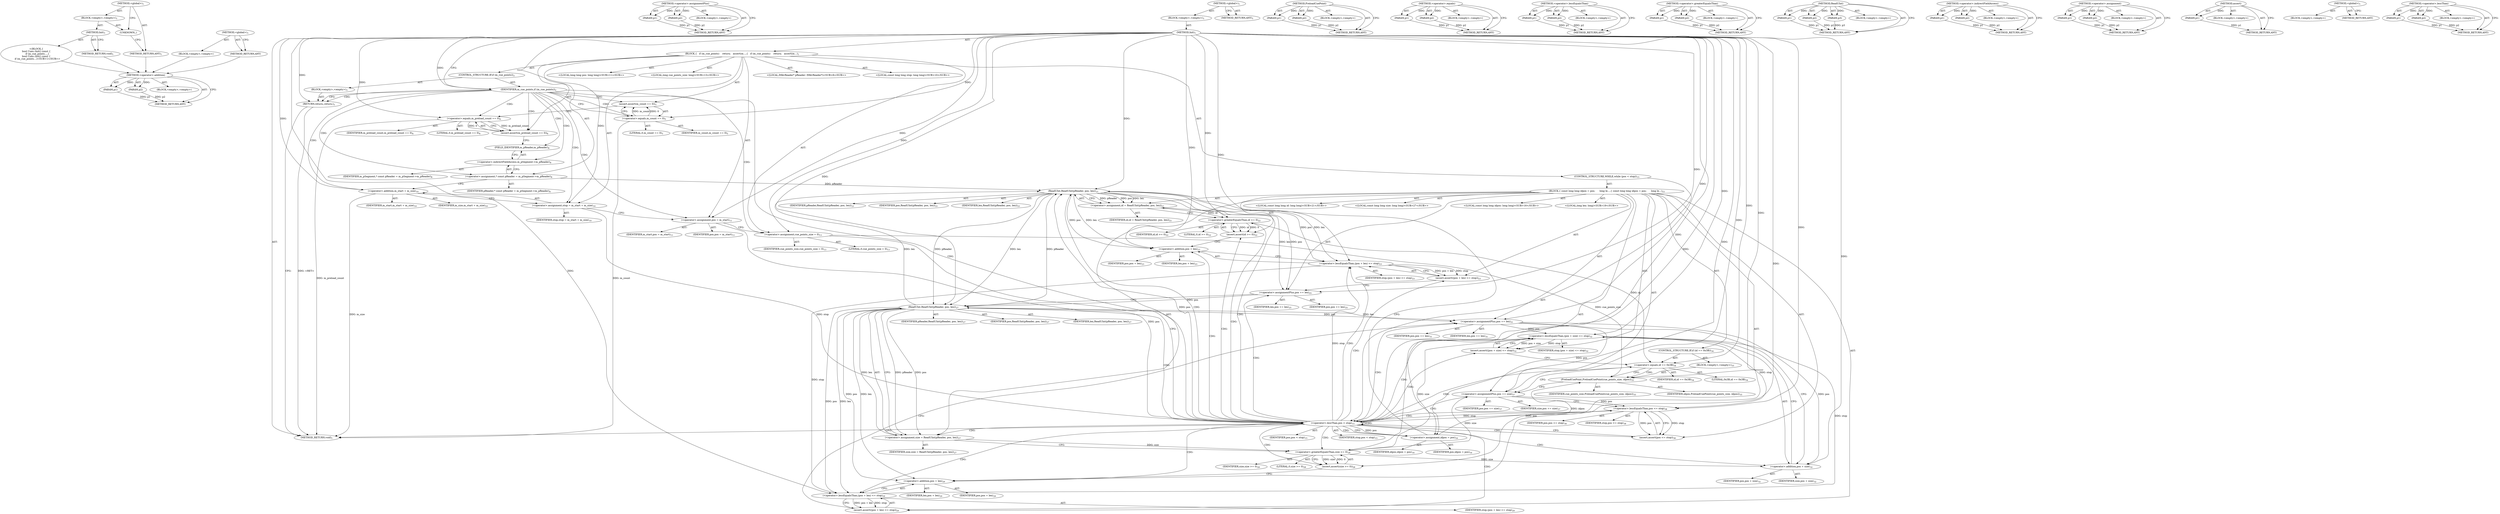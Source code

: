 digraph "&lt;global&gt;" {
vulnerable_155 [label=<(METHOD,&lt;operator&gt;.addition)>];
vulnerable_156 [label=<(PARAM,p1)>];
vulnerable_157 [label=<(PARAM,p2)>];
vulnerable_158 [label=<(BLOCK,&lt;empty&gt;,&lt;empty&gt;)>];
vulnerable_159 [label=<(METHOD_RETURN,ANY)>];
vulnerable_181 [label=<(METHOD,&lt;operator&gt;.assignmentPlus)>];
vulnerable_182 [label=<(PARAM,p1)>];
vulnerable_183 [label=<(PARAM,p2)>];
vulnerable_184 [label=<(BLOCK,&lt;empty&gt;,&lt;empty&gt;)>];
vulnerable_185 [label=<(METHOD_RETURN,ANY)>];
vulnerable_6 [label=<(METHOD,&lt;global&gt;)<SUB>1</SUB>>];
vulnerable_7 [label=<(BLOCK,&lt;empty&gt;,&lt;empty&gt;)<SUB>1</SUB>>];
vulnerable_8 [label=<(METHOD,Init)<SUB>1</SUB>>];
vulnerable_9 [label=<(BLOCK,{
   if (m_cue_points)
    return;
 
  assert(m...,{
   if (m_cue_points)
    return;
 
  assert(m...)<SUB>1</SUB>>];
vulnerable_10 [label=<(CONTROL_STRUCTURE,IF,if (m_cue_points))<SUB>2</SUB>>];
vulnerable_11 [label=<(IDENTIFIER,m_cue_points,if (m_cue_points))<SUB>2</SUB>>];
vulnerable_12 [label=<(BLOCK,&lt;empty&gt;,&lt;empty&gt;)<SUB>3</SUB>>];
vulnerable_13 [label=<(RETURN,return;,return;)<SUB>3</SUB>>];
vulnerable_14 [label=<(assert,assert(m_count == 0))<SUB>5</SUB>>];
vulnerable_15 [label=<(&lt;operator&gt;.equals,m_count == 0)<SUB>5</SUB>>];
vulnerable_16 [label=<(IDENTIFIER,m_count,m_count == 0)<SUB>5</SUB>>];
vulnerable_17 [label=<(LITERAL,0,m_count == 0)<SUB>5</SUB>>];
vulnerable_18 [label=<(assert,assert(m_preload_count == 0))<SUB>6</SUB>>];
vulnerable_19 [label=<(&lt;operator&gt;.equals,m_preload_count == 0)<SUB>6</SUB>>];
vulnerable_20 [label=<(IDENTIFIER,m_preload_count,m_preload_count == 0)<SUB>6</SUB>>];
vulnerable_21 [label=<(LITERAL,0,m_preload_count == 0)<SUB>6</SUB>>];
vulnerable_22 [label="<(LOCAL,IMkvReader* pReader: IMkvReader*)<SUB>8</SUB>>"];
vulnerable_23 [label=<(&lt;operator&gt;.assignment,* const pReader = m_pSegment-&gt;m_pReader)<SUB>8</SUB>>];
vulnerable_24 [label=<(IDENTIFIER,pReader,* const pReader = m_pSegment-&gt;m_pReader)<SUB>8</SUB>>];
vulnerable_25 [label=<(&lt;operator&gt;.indirectFieldAccess,m_pSegment-&gt;m_pReader)<SUB>8</SUB>>];
vulnerable_26 [label=<(IDENTIFIER,m_pSegment,* const pReader = m_pSegment-&gt;m_pReader)<SUB>8</SUB>>];
vulnerable_27 [label=<(FIELD_IDENTIFIER,m_pReader,m_pReader)<SUB>8</SUB>>];
vulnerable_28 [label="<(LOCAL,const long long stop: long long)<SUB>10</SUB>>"];
vulnerable_29 [label=<(&lt;operator&gt;.assignment,stop = m_start + m_size)<SUB>10</SUB>>];
vulnerable_30 [label=<(IDENTIFIER,stop,stop = m_start + m_size)<SUB>10</SUB>>];
vulnerable_31 [label=<(&lt;operator&gt;.addition,m_start + m_size)<SUB>10</SUB>>];
vulnerable_32 [label=<(IDENTIFIER,m_start,m_start + m_size)<SUB>10</SUB>>];
vulnerable_33 [label=<(IDENTIFIER,m_size,m_start + m_size)<SUB>10</SUB>>];
vulnerable_34 [label="<(LOCAL,long long pos: long long)<SUB>11</SUB>>"];
vulnerable_35 [label=<(&lt;operator&gt;.assignment,pos = m_start)<SUB>11</SUB>>];
vulnerable_36 [label=<(IDENTIFIER,pos,pos = m_start)<SUB>11</SUB>>];
vulnerable_37 [label=<(IDENTIFIER,m_start,pos = m_start)<SUB>11</SUB>>];
vulnerable_38 [label="<(LOCAL,long cue_points_size: long)<SUB>13</SUB>>"];
vulnerable_39 [label=<(&lt;operator&gt;.assignment,cue_points_size = 0)<SUB>13</SUB>>];
vulnerable_40 [label=<(IDENTIFIER,cue_points_size,cue_points_size = 0)<SUB>13</SUB>>];
vulnerable_41 [label=<(LITERAL,0,cue_points_size = 0)<SUB>13</SUB>>];
vulnerable_42 [label=<(CONTROL_STRUCTURE,WHILE,while (pos &lt; stop))<SUB>15</SUB>>];
vulnerable_43 [label=<(&lt;operator&gt;.lessThan,pos &lt; stop)<SUB>15</SUB>>];
vulnerable_44 [label=<(IDENTIFIER,pos,pos &lt; stop)<SUB>15</SUB>>];
vulnerable_45 [label=<(IDENTIFIER,stop,pos &lt; stop)<SUB>15</SUB>>];
vulnerable_46 [label=<(BLOCK,{
 const long long idpos = pos;

 
     long le...,{
 const long long idpos = pos;

 
     long le...)<SUB>15</SUB>>];
vulnerable_47 [label="<(LOCAL,const long long idpos: long long)<SUB>16</SUB>>"];
vulnerable_48 [label=<(&lt;operator&gt;.assignment,idpos = pos)<SUB>16</SUB>>];
vulnerable_49 [label=<(IDENTIFIER,idpos,idpos = pos)<SUB>16</SUB>>];
vulnerable_50 [label=<(IDENTIFIER,pos,idpos = pos)<SUB>16</SUB>>];
vulnerable_51 [label="<(LOCAL,long len: long)<SUB>19</SUB>>"];
vulnerable_52 [label="<(LOCAL,const long long id: long long)<SUB>21</SUB>>"];
vulnerable_53 [label=<(&lt;operator&gt;.assignment,id = ReadUInt(pReader, pos, len))<SUB>21</SUB>>];
vulnerable_54 [label=<(IDENTIFIER,id,id = ReadUInt(pReader, pos, len))<SUB>21</SUB>>];
vulnerable_55 [label=<(ReadUInt,ReadUInt(pReader, pos, len))<SUB>21</SUB>>];
vulnerable_56 [label=<(IDENTIFIER,pReader,ReadUInt(pReader, pos, len))<SUB>21</SUB>>];
vulnerable_57 [label=<(IDENTIFIER,pos,ReadUInt(pReader, pos, len))<SUB>21</SUB>>];
vulnerable_58 [label=<(IDENTIFIER,len,ReadUInt(pReader, pos, len))<SUB>21</SUB>>];
vulnerable_59 [label=<(assert,assert(id &gt;= 0))<SUB>22</SUB>>];
vulnerable_60 [label=<(&lt;operator&gt;.greaterEqualsThan,id &gt;= 0)<SUB>22</SUB>>];
vulnerable_61 [label=<(IDENTIFIER,id,id &gt;= 0)<SUB>22</SUB>>];
vulnerable_62 [label=<(LITERAL,0,id &gt;= 0)<SUB>22</SUB>>];
vulnerable_63 [label=<(assert,assert((pos + len) &lt;= stop))<SUB>23</SUB>>];
vulnerable_64 [label=<(&lt;operator&gt;.lessEqualsThan,(pos + len) &lt;= stop)<SUB>23</SUB>>];
vulnerable_65 [label=<(&lt;operator&gt;.addition,pos + len)<SUB>23</SUB>>];
vulnerable_66 [label=<(IDENTIFIER,pos,pos + len)<SUB>23</SUB>>];
vulnerable_67 [label=<(IDENTIFIER,len,pos + len)<SUB>23</SUB>>];
vulnerable_68 [label=<(IDENTIFIER,stop,(pos + len) &lt;= stop)<SUB>23</SUB>>];
vulnerable_69 [label=<(&lt;operator&gt;.assignmentPlus,pos += len)<SUB>25</SUB>>];
vulnerable_70 [label=<(IDENTIFIER,pos,pos += len)<SUB>25</SUB>>];
vulnerable_71 [label=<(IDENTIFIER,len,pos += len)<SUB>25</SUB>>];
vulnerable_72 [label="<(LOCAL,const long long size: long long)<SUB>27</SUB>>"];
vulnerable_73 [label=<(&lt;operator&gt;.assignment,size = ReadUInt(pReader, pos, len))<SUB>27</SUB>>];
vulnerable_74 [label=<(IDENTIFIER,size,size = ReadUInt(pReader, pos, len))<SUB>27</SUB>>];
vulnerable_75 [label=<(ReadUInt,ReadUInt(pReader, pos, len))<SUB>27</SUB>>];
vulnerable_76 [label=<(IDENTIFIER,pReader,ReadUInt(pReader, pos, len))<SUB>27</SUB>>];
vulnerable_77 [label=<(IDENTIFIER,pos,ReadUInt(pReader, pos, len))<SUB>27</SUB>>];
vulnerable_78 [label=<(IDENTIFIER,len,ReadUInt(pReader, pos, len))<SUB>27</SUB>>];
vulnerable_79 [label=<(assert,assert(size &gt;= 0))<SUB>28</SUB>>];
vulnerable_80 [label=<(&lt;operator&gt;.greaterEqualsThan,size &gt;= 0)<SUB>28</SUB>>];
vulnerable_81 [label=<(IDENTIFIER,size,size &gt;= 0)<SUB>28</SUB>>];
vulnerable_82 [label=<(LITERAL,0,size &gt;= 0)<SUB>28</SUB>>];
vulnerable_83 [label=<(assert,assert((pos + len) &lt;= stop))<SUB>29</SUB>>];
vulnerable_84 [label=<(&lt;operator&gt;.lessEqualsThan,(pos + len) &lt;= stop)<SUB>29</SUB>>];
vulnerable_85 [label=<(&lt;operator&gt;.addition,pos + len)<SUB>29</SUB>>];
vulnerable_86 [label=<(IDENTIFIER,pos,pos + len)<SUB>29</SUB>>];
vulnerable_87 [label=<(IDENTIFIER,len,pos + len)<SUB>29</SUB>>];
vulnerable_88 [label=<(IDENTIFIER,stop,(pos + len) &lt;= stop)<SUB>29</SUB>>];
vulnerable_89 [label=<(&lt;operator&gt;.assignmentPlus,pos += len)<SUB>31</SUB>>];
vulnerable_90 [label=<(IDENTIFIER,pos,pos += len)<SUB>31</SUB>>];
vulnerable_91 [label=<(IDENTIFIER,len,pos += len)<SUB>31</SUB>>];
vulnerable_92 [label=<(assert,assert((pos + size) &lt;= stop))<SUB>32</SUB>>];
vulnerable_93 [label=<(&lt;operator&gt;.lessEqualsThan,(pos + size) &lt;= stop)<SUB>32</SUB>>];
vulnerable_94 [label=<(&lt;operator&gt;.addition,pos + size)<SUB>32</SUB>>];
vulnerable_95 [label=<(IDENTIFIER,pos,pos + size)<SUB>32</SUB>>];
vulnerable_96 [label=<(IDENTIFIER,size,pos + size)<SUB>32</SUB>>];
vulnerable_97 [label=<(IDENTIFIER,stop,(pos + size) &lt;= stop)<SUB>32</SUB>>];
vulnerable_98 [label=<(CONTROL_STRUCTURE,IF,if (id == 0x3B))<SUB>34</SUB>>];
vulnerable_99 [label=<(&lt;operator&gt;.equals,id == 0x3B)<SUB>34</SUB>>];
vulnerable_100 [label=<(IDENTIFIER,id,id == 0x3B)<SUB>34</SUB>>];
vulnerable_101 [label=<(LITERAL,0x3B,id == 0x3B)<SUB>34</SUB>>];
vulnerable_102 [label=<(BLOCK,&lt;empty&gt;,&lt;empty&gt;)<SUB>35</SUB>>];
vulnerable_103 [label=<(PreloadCuePoint,PreloadCuePoint(cue_points_size, idpos))<SUB>35</SUB>>];
vulnerable_104 [label=<(IDENTIFIER,cue_points_size,PreloadCuePoint(cue_points_size, idpos))<SUB>35</SUB>>];
vulnerable_105 [label=<(IDENTIFIER,idpos,PreloadCuePoint(cue_points_size, idpos))<SUB>35</SUB>>];
vulnerable_106 [label=<(&lt;operator&gt;.assignmentPlus,pos += size)<SUB>37</SUB>>];
vulnerable_107 [label=<(IDENTIFIER,pos,pos += size)<SUB>37</SUB>>];
vulnerable_108 [label=<(IDENTIFIER,size,pos += size)<SUB>37</SUB>>];
vulnerable_109 [label=<(assert,assert(pos &lt;= stop))<SUB>38</SUB>>];
vulnerable_110 [label=<(&lt;operator&gt;.lessEqualsThan,pos &lt;= stop)<SUB>38</SUB>>];
vulnerable_111 [label=<(IDENTIFIER,pos,pos &lt;= stop)<SUB>38</SUB>>];
vulnerable_112 [label=<(IDENTIFIER,stop,pos &lt;= stop)<SUB>38</SUB>>];
vulnerable_113 [label=<(METHOD_RETURN,void)<SUB>1</SUB>>];
vulnerable_115 [label=<(METHOD_RETURN,ANY)<SUB>1</SUB>>];
vulnerable_186 [label=<(METHOD,PreloadCuePoint)>];
vulnerable_187 [label=<(PARAM,p1)>];
vulnerable_188 [label=<(PARAM,p2)>];
vulnerable_189 [label=<(BLOCK,&lt;empty&gt;,&lt;empty&gt;)>];
vulnerable_190 [label=<(METHOD_RETURN,ANY)>];
vulnerable_140 [label=<(METHOD,&lt;operator&gt;.equals)>];
vulnerable_141 [label=<(PARAM,p1)>];
vulnerable_142 [label=<(PARAM,p2)>];
vulnerable_143 [label=<(BLOCK,&lt;empty&gt;,&lt;empty&gt;)>];
vulnerable_144 [label=<(METHOD_RETURN,ANY)>];
vulnerable_176 [label=<(METHOD,&lt;operator&gt;.lessEqualsThan)>];
vulnerable_177 [label=<(PARAM,p1)>];
vulnerable_178 [label=<(PARAM,p2)>];
vulnerable_179 [label=<(BLOCK,&lt;empty&gt;,&lt;empty&gt;)>];
vulnerable_180 [label=<(METHOD_RETURN,ANY)>];
vulnerable_171 [label=<(METHOD,&lt;operator&gt;.greaterEqualsThan)>];
vulnerable_172 [label=<(PARAM,p1)>];
vulnerable_173 [label=<(PARAM,p2)>];
vulnerable_174 [label=<(BLOCK,&lt;empty&gt;,&lt;empty&gt;)>];
vulnerable_175 [label=<(METHOD_RETURN,ANY)>];
vulnerable_165 [label=<(METHOD,ReadUInt)>];
vulnerable_166 [label=<(PARAM,p1)>];
vulnerable_167 [label=<(PARAM,p2)>];
vulnerable_168 [label=<(PARAM,p3)>];
vulnerable_169 [label=<(BLOCK,&lt;empty&gt;,&lt;empty&gt;)>];
vulnerable_170 [label=<(METHOD_RETURN,ANY)>];
vulnerable_150 [label=<(METHOD,&lt;operator&gt;.indirectFieldAccess)>];
vulnerable_151 [label=<(PARAM,p1)>];
vulnerable_152 [label=<(PARAM,p2)>];
vulnerable_153 [label=<(BLOCK,&lt;empty&gt;,&lt;empty&gt;)>];
vulnerable_154 [label=<(METHOD_RETURN,ANY)>];
vulnerable_145 [label=<(METHOD,&lt;operator&gt;.assignment)>];
vulnerable_146 [label=<(PARAM,p1)>];
vulnerable_147 [label=<(PARAM,p2)>];
vulnerable_148 [label=<(BLOCK,&lt;empty&gt;,&lt;empty&gt;)>];
vulnerable_149 [label=<(METHOD_RETURN,ANY)>];
vulnerable_136 [label=<(METHOD,assert)>];
vulnerable_137 [label=<(PARAM,p1)>];
vulnerable_138 [label=<(BLOCK,&lt;empty&gt;,&lt;empty&gt;)>];
vulnerable_139 [label=<(METHOD_RETURN,ANY)>];
vulnerable_130 [label=<(METHOD,&lt;global&gt;)<SUB>1</SUB>>];
vulnerable_131 [label=<(BLOCK,&lt;empty&gt;,&lt;empty&gt;)>];
vulnerable_132 [label=<(METHOD_RETURN,ANY)>];
vulnerable_160 [label=<(METHOD,&lt;operator&gt;.lessThan)>];
vulnerable_161 [label=<(PARAM,p1)>];
vulnerable_162 [label=<(PARAM,p2)>];
vulnerable_163 [label=<(BLOCK,&lt;empty&gt;,&lt;empty&gt;)>];
vulnerable_164 [label=<(METHOD_RETURN,ANY)>];
fixed_6 [label=<(METHOD,&lt;global&gt;)<SUB>1</SUB>>];
fixed_7 [label=<(BLOCK,&lt;empty&gt;,&lt;empty&gt;)<SUB>1</SUB>>];
fixed_8 [label=<(METHOD,Init)<SUB>1</SUB>>];
fixed_9 [label="<(BLOCK,{
bool Cues::Init() const {
   if (m_cue_points...,{
bool Cues::Init() const {
   if (m_cue_points...)<SUB>1</SUB>>"];
fixed_10 [label=<(METHOD_RETURN,void)<SUB>1</SUB>>];
fixed_12 [label=<(UNKNOWN,,)>];
fixed_13 [label=<(METHOD_RETURN,ANY)<SUB>1</SUB>>];
fixed_20 [label=<(METHOD,&lt;global&gt;)<SUB>1</SUB>>];
fixed_21 [label=<(BLOCK,&lt;empty&gt;,&lt;empty&gt;)>];
fixed_22 [label=<(METHOD_RETURN,ANY)>];
vulnerable_155 -> vulnerable_156  [key=0, label="AST: "];
vulnerable_155 -> vulnerable_156  [key=1, label="DDG: "];
vulnerable_155 -> vulnerable_158  [key=0, label="AST: "];
vulnerable_155 -> vulnerable_157  [key=0, label="AST: "];
vulnerable_155 -> vulnerable_157  [key=1, label="DDG: "];
vulnerable_155 -> vulnerable_159  [key=0, label="AST: "];
vulnerable_155 -> vulnerable_159  [key=1, label="CFG: "];
vulnerable_156 -> vulnerable_159  [key=0, label="DDG: p1"];
vulnerable_157 -> vulnerable_159  [key=0, label="DDG: p2"];
vulnerable_181 -> vulnerable_182  [key=0, label="AST: "];
vulnerable_181 -> vulnerable_182  [key=1, label="DDG: "];
vulnerable_181 -> vulnerable_184  [key=0, label="AST: "];
vulnerable_181 -> vulnerable_183  [key=0, label="AST: "];
vulnerable_181 -> vulnerable_183  [key=1, label="DDG: "];
vulnerable_181 -> vulnerable_185  [key=0, label="AST: "];
vulnerable_181 -> vulnerable_185  [key=1, label="CFG: "];
vulnerable_182 -> vulnerable_185  [key=0, label="DDG: p1"];
vulnerable_183 -> vulnerable_185  [key=0, label="DDG: p2"];
vulnerable_6 -> vulnerable_7  [key=0, label="AST: "];
vulnerable_6 -> vulnerable_115  [key=0, label="AST: "];
vulnerable_6 -> vulnerable_115  [key=1, label="CFG: "];
vulnerable_7 -> vulnerable_8  [key=0, label="AST: "];
vulnerable_8 -> vulnerable_9  [key=0, label="AST: "];
vulnerable_8 -> vulnerable_113  [key=0, label="AST: "];
vulnerable_8 -> vulnerable_11  [key=0, label="CFG: "];
vulnerable_8 -> vulnerable_11  [key=1, label="DDG: "];
vulnerable_8 -> vulnerable_29  [key=0, label="DDG: "];
vulnerable_8 -> vulnerable_35  [key=0, label="DDG: "];
vulnerable_8 -> vulnerable_39  [key=0, label="DDG: "];
vulnerable_8 -> vulnerable_13  [key=0, label="DDG: "];
vulnerable_8 -> vulnerable_15  [key=0, label="DDG: "];
vulnerable_8 -> vulnerable_19  [key=0, label="DDG: "];
vulnerable_8 -> vulnerable_31  [key=0, label="DDG: "];
vulnerable_8 -> vulnerable_43  [key=0, label="DDG: "];
vulnerable_8 -> vulnerable_48  [key=0, label="DDG: "];
vulnerable_8 -> vulnerable_69  [key=0, label="DDG: "];
vulnerable_8 -> vulnerable_89  [key=0, label="DDG: "];
vulnerable_8 -> vulnerable_106  [key=0, label="DDG: "];
vulnerable_8 -> vulnerable_55  [key=0, label="DDG: "];
vulnerable_8 -> vulnerable_60  [key=0, label="DDG: "];
vulnerable_8 -> vulnerable_64  [key=0, label="DDG: "];
vulnerable_8 -> vulnerable_75  [key=0, label="DDG: "];
vulnerable_8 -> vulnerable_80  [key=0, label="DDG: "];
vulnerable_8 -> vulnerable_84  [key=0, label="DDG: "];
vulnerable_8 -> vulnerable_93  [key=0, label="DDG: "];
vulnerable_8 -> vulnerable_99  [key=0, label="DDG: "];
vulnerable_8 -> vulnerable_110  [key=0, label="DDG: "];
vulnerable_8 -> vulnerable_65  [key=0, label="DDG: "];
vulnerable_8 -> vulnerable_85  [key=0, label="DDG: "];
vulnerable_8 -> vulnerable_94  [key=0, label="DDG: "];
vulnerable_8 -> vulnerable_103  [key=0, label="DDG: "];
vulnerable_9 -> vulnerable_10  [key=0, label="AST: "];
vulnerable_9 -> vulnerable_14  [key=0, label="AST: "];
vulnerable_9 -> vulnerable_18  [key=0, label="AST: "];
vulnerable_9 -> vulnerable_22  [key=0, label="AST: "];
vulnerable_9 -> vulnerable_23  [key=0, label="AST: "];
vulnerable_9 -> vulnerable_28  [key=0, label="AST: "];
vulnerable_9 -> vulnerable_29  [key=0, label="AST: "];
vulnerable_9 -> vulnerable_34  [key=0, label="AST: "];
vulnerable_9 -> vulnerable_35  [key=0, label="AST: "];
vulnerable_9 -> vulnerable_38  [key=0, label="AST: "];
vulnerable_9 -> vulnerable_39  [key=0, label="AST: "];
vulnerable_9 -> vulnerable_42  [key=0, label="AST: "];
vulnerable_10 -> vulnerable_11  [key=0, label="AST: "];
vulnerable_10 -> vulnerable_12  [key=0, label="AST: "];
vulnerable_11 -> vulnerable_13  [key=0, label="CFG: "];
vulnerable_11 -> vulnerable_13  [key=1, label="CDG: "];
vulnerable_11 -> vulnerable_15  [key=0, label="CFG: "];
vulnerable_11 -> vulnerable_15  [key=1, label="CDG: "];
vulnerable_11 -> vulnerable_19  [key=0, label="CDG: "];
vulnerable_11 -> vulnerable_25  [key=0, label="CDG: "];
vulnerable_11 -> vulnerable_27  [key=0, label="CDG: "];
vulnerable_11 -> vulnerable_29  [key=0, label="CDG: "];
vulnerable_11 -> vulnerable_18  [key=0, label="CDG: "];
vulnerable_11 -> vulnerable_35  [key=0, label="CDG: "];
vulnerable_11 -> vulnerable_43  [key=0, label="CDG: "];
vulnerable_11 -> vulnerable_14  [key=0, label="CDG: "];
vulnerable_11 -> vulnerable_23  [key=0, label="CDG: "];
vulnerable_11 -> vulnerable_39  [key=0, label="CDG: "];
vulnerable_11 -> vulnerable_31  [key=0, label="CDG: "];
vulnerable_12 -> vulnerable_13  [key=0, label="AST: "];
vulnerable_13 -> vulnerable_113  [key=0, label="CFG: "];
vulnerable_13 -> vulnerable_113  [key=1, label="DDG: &lt;RET&gt;"];
vulnerable_14 -> vulnerable_15  [key=0, label="AST: "];
vulnerable_14 -> vulnerable_19  [key=0, label="CFG: "];
vulnerable_15 -> vulnerable_16  [key=0, label="AST: "];
vulnerable_15 -> vulnerable_17  [key=0, label="AST: "];
vulnerable_15 -> vulnerable_14  [key=0, label="CFG: "];
vulnerable_15 -> vulnerable_14  [key=1, label="DDG: m_count"];
vulnerable_15 -> vulnerable_14  [key=2, label="DDG: 0"];
vulnerable_15 -> vulnerable_113  [key=0, label="DDG: m_count"];
vulnerable_18 -> vulnerable_19  [key=0, label="AST: "];
vulnerable_18 -> vulnerable_27  [key=0, label="CFG: "];
vulnerable_19 -> vulnerable_20  [key=0, label="AST: "];
vulnerable_19 -> vulnerable_21  [key=0, label="AST: "];
vulnerable_19 -> vulnerable_18  [key=0, label="CFG: "];
vulnerable_19 -> vulnerable_18  [key=1, label="DDG: m_preload_count"];
vulnerable_19 -> vulnerable_18  [key=2, label="DDG: 0"];
vulnerable_19 -> vulnerable_113  [key=0, label="DDG: m_preload_count"];
vulnerable_23 -> vulnerable_24  [key=0, label="AST: "];
vulnerable_23 -> vulnerable_25  [key=0, label="AST: "];
vulnerable_23 -> vulnerable_31  [key=0, label="CFG: "];
vulnerable_23 -> vulnerable_55  [key=0, label="DDG: pReader"];
vulnerable_25 -> vulnerable_26  [key=0, label="AST: "];
vulnerable_25 -> vulnerable_27  [key=0, label="AST: "];
vulnerable_25 -> vulnerable_23  [key=0, label="CFG: "];
vulnerable_27 -> vulnerable_25  [key=0, label="CFG: "];
vulnerable_29 -> vulnerable_30  [key=0, label="AST: "];
vulnerable_29 -> vulnerable_31  [key=0, label="AST: "];
vulnerable_29 -> vulnerable_35  [key=0, label="CFG: "];
vulnerable_29 -> vulnerable_43  [key=0, label="DDG: stop"];
vulnerable_31 -> vulnerable_32  [key=0, label="AST: "];
vulnerable_31 -> vulnerable_33  [key=0, label="AST: "];
vulnerable_31 -> vulnerable_29  [key=0, label="CFG: "];
vulnerable_31 -> vulnerable_113  [key=0, label="DDG: m_size"];
vulnerable_35 -> vulnerable_36  [key=0, label="AST: "];
vulnerable_35 -> vulnerable_37  [key=0, label="AST: "];
vulnerable_35 -> vulnerable_39  [key=0, label="CFG: "];
vulnerable_35 -> vulnerable_43  [key=0, label="DDG: pos"];
vulnerable_39 -> vulnerable_40  [key=0, label="AST: "];
vulnerable_39 -> vulnerable_41  [key=0, label="AST: "];
vulnerable_39 -> vulnerable_43  [key=0, label="CFG: "];
vulnerable_39 -> vulnerable_103  [key=0, label="DDG: cue_points_size"];
vulnerable_42 -> vulnerable_43  [key=0, label="AST: "];
vulnerable_42 -> vulnerable_46  [key=0, label="AST: "];
vulnerable_43 -> vulnerable_44  [key=0, label="AST: "];
vulnerable_43 -> vulnerable_45  [key=0, label="AST: "];
vulnerable_43 -> vulnerable_113  [key=0, label="CFG: "];
vulnerable_43 -> vulnerable_48  [key=0, label="CFG: "];
vulnerable_43 -> vulnerable_48  [key=1, label="DDG: pos"];
vulnerable_43 -> vulnerable_48  [key=2, label="CDG: "];
vulnerable_43 -> vulnerable_55  [key=0, label="DDG: pos"];
vulnerable_43 -> vulnerable_55  [key=1, label="CDG: "];
vulnerable_43 -> vulnerable_64  [key=0, label="DDG: stop"];
vulnerable_43 -> vulnerable_64  [key=1, label="CDG: "];
vulnerable_43 -> vulnerable_94  [key=0, label="CDG: "];
vulnerable_43 -> vulnerable_60  [key=0, label="CDG: "];
vulnerable_43 -> vulnerable_73  [key=0, label="CDG: "];
vulnerable_43 -> vulnerable_89  [key=0, label="CDG: "];
vulnerable_43 -> vulnerable_75  [key=0, label="CDG: "];
vulnerable_43 -> vulnerable_99  [key=0, label="CDG: "];
vulnerable_43 -> vulnerable_84  [key=0, label="CDG: "];
vulnerable_43 -> vulnerable_85  [key=0, label="CDG: "];
vulnerable_43 -> vulnerable_69  [key=0, label="CDG: "];
vulnerable_43 -> vulnerable_92  [key=0, label="CDG: "];
vulnerable_43 -> vulnerable_106  [key=0, label="CDG: "];
vulnerable_43 -> vulnerable_65  [key=0, label="CDG: "];
vulnerable_43 -> vulnerable_59  [key=0, label="CDG: "];
vulnerable_43 -> vulnerable_93  [key=0, label="CDG: "];
vulnerable_43 -> vulnerable_79  [key=0, label="CDG: "];
vulnerable_43 -> vulnerable_43  [key=0, label="CDG: "];
vulnerable_43 -> vulnerable_80  [key=0, label="CDG: "];
vulnerable_43 -> vulnerable_83  [key=0, label="CDG: "];
vulnerable_43 -> vulnerable_53  [key=0, label="CDG: "];
vulnerable_43 -> vulnerable_110  [key=0, label="CDG: "];
vulnerable_43 -> vulnerable_63  [key=0, label="CDG: "];
vulnerable_43 -> vulnerable_109  [key=0, label="CDG: "];
vulnerable_46 -> vulnerable_47  [key=0, label="AST: "];
vulnerable_46 -> vulnerable_48  [key=0, label="AST: "];
vulnerable_46 -> vulnerable_51  [key=0, label="AST: "];
vulnerable_46 -> vulnerable_52  [key=0, label="AST: "];
vulnerable_46 -> vulnerable_53  [key=0, label="AST: "];
vulnerable_46 -> vulnerable_59  [key=0, label="AST: "];
vulnerable_46 -> vulnerable_63  [key=0, label="AST: "];
vulnerable_46 -> vulnerable_69  [key=0, label="AST: "];
vulnerable_46 -> vulnerable_72  [key=0, label="AST: "];
vulnerable_46 -> vulnerable_73  [key=0, label="AST: "];
vulnerable_46 -> vulnerable_79  [key=0, label="AST: "];
vulnerable_46 -> vulnerable_83  [key=0, label="AST: "];
vulnerable_46 -> vulnerable_89  [key=0, label="AST: "];
vulnerable_46 -> vulnerable_92  [key=0, label="AST: "];
vulnerable_46 -> vulnerable_98  [key=0, label="AST: "];
vulnerable_46 -> vulnerable_106  [key=0, label="AST: "];
vulnerable_46 -> vulnerable_109  [key=0, label="AST: "];
vulnerable_48 -> vulnerable_49  [key=0, label="AST: "];
vulnerable_48 -> vulnerable_50  [key=0, label="AST: "];
vulnerable_48 -> vulnerable_55  [key=0, label="CFG: "];
vulnerable_48 -> vulnerable_103  [key=0, label="DDG: idpos"];
vulnerable_53 -> vulnerable_54  [key=0, label="AST: "];
vulnerable_53 -> vulnerable_55  [key=0, label="AST: "];
vulnerable_53 -> vulnerable_60  [key=0, label="CFG: "];
vulnerable_53 -> vulnerable_60  [key=1, label="DDG: id"];
vulnerable_55 -> vulnerable_56  [key=0, label="AST: "];
vulnerable_55 -> vulnerable_57  [key=0, label="AST: "];
vulnerable_55 -> vulnerable_58  [key=0, label="AST: "];
vulnerable_55 -> vulnerable_53  [key=0, label="CFG: "];
vulnerable_55 -> vulnerable_53  [key=1, label="DDG: pReader"];
vulnerable_55 -> vulnerable_53  [key=2, label="DDG: pos"];
vulnerable_55 -> vulnerable_53  [key=3, label="DDG: len"];
vulnerable_55 -> vulnerable_69  [key=0, label="DDG: len"];
vulnerable_55 -> vulnerable_69  [key=1, label="DDG: pos"];
vulnerable_55 -> vulnerable_64  [key=0, label="DDG: pos"];
vulnerable_55 -> vulnerable_64  [key=1, label="DDG: len"];
vulnerable_55 -> vulnerable_75  [key=0, label="DDG: pReader"];
vulnerable_55 -> vulnerable_75  [key=1, label="DDG: len"];
vulnerable_55 -> vulnerable_65  [key=0, label="DDG: pos"];
vulnerable_55 -> vulnerable_65  [key=1, label="DDG: len"];
vulnerable_59 -> vulnerable_60  [key=0, label="AST: "];
vulnerable_59 -> vulnerable_65  [key=0, label="CFG: "];
vulnerable_60 -> vulnerable_61  [key=0, label="AST: "];
vulnerable_60 -> vulnerable_62  [key=0, label="AST: "];
vulnerable_60 -> vulnerable_59  [key=0, label="CFG: "];
vulnerable_60 -> vulnerable_59  [key=1, label="DDG: id"];
vulnerable_60 -> vulnerable_59  [key=2, label="DDG: 0"];
vulnerable_60 -> vulnerable_99  [key=0, label="DDG: id"];
vulnerable_63 -> vulnerable_64  [key=0, label="AST: "];
vulnerable_63 -> vulnerable_69  [key=0, label="CFG: "];
vulnerable_64 -> vulnerable_65  [key=0, label="AST: "];
vulnerable_64 -> vulnerable_68  [key=0, label="AST: "];
vulnerable_64 -> vulnerable_63  [key=0, label="CFG: "];
vulnerable_64 -> vulnerable_63  [key=1, label="DDG: pos + len"];
vulnerable_64 -> vulnerable_63  [key=2, label="DDG: stop"];
vulnerable_64 -> vulnerable_84  [key=0, label="DDG: stop"];
vulnerable_65 -> vulnerable_66  [key=0, label="AST: "];
vulnerable_65 -> vulnerable_67  [key=0, label="AST: "];
vulnerable_65 -> vulnerable_64  [key=0, label="CFG: "];
vulnerable_69 -> vulnerable_70  [key=0, label="AST: "];
vulnerable_69 -> vulnerable_71  [key=0, label="AST: "];
vulnerable_69 -> vulnerable_75  [key=0, label="CFG: "];
vulnerable_69 -> vulnerable_75  [key=1, label="DDG: pos"];
vulnerable_73 -> vulnerable_74  [key=0, label="AST: "];
vulnerable_73 -> vulnerable_75  [key=0, label="AST: "];
vulnerable_73 -> vulnerable_80  [key=0, label="CFG: "];
vulnerable_73 -> vulnerable_80  [key=1, label="DDG: size"];
vulnerable_75 -> vulnerable_76  [key=0, label="AST: "];
vulnerable_75 -> vulnerable_77  [key=0, label="AST: "];
vulnerable_75 -> vulnerable_78  [key=0, label="AST: "];
vulnerable_75 -> vulnerable_73  [key=0, label="CFG: "];
vulnerable_75 -> vulnerable_73  [key=1, label="DDG: pReader"];
vulnerable_75 -> vulnerable_73  [key=2, label="DDG: pos"];
vulnerable_75 -> vulnerable_73  [key=3, label="DDG: len"];
vulnerable_75 -> vulnerable_89  [key=0, label="DDG: len"];
vulnerable_75 -> vulnerable_89  [key=1, label="DDG: pos"];
vulnerable_75 -> vulnerable_55  [key=0, label="DDG: pReader"];
vulnerable_75 -> vulnerable_55  [key=1, label="DDG: len"];
vulnerable_75 -> vulnerable_84  [key=0, label="DDG: pos"];
vulnerable_75 -> vulnerable_84  [key=1, label="DDG: len"];
vulnerable_75 -> vulnerable_85  [key=0, label="DDG: pos"];
vulnerable_75 -> vulnerable_85  [key=1, label="DDG: len"];
vulnerable_79 -> vulnerable_80  [key=0, label="AST: "];
vulnerable_79 -> vulnerable_85  [key=0, label="CFG: "];
vulnerable_80 -> vulnerable_81  [key=0, label="AST: "];
vulnerable_80 -> vulnerable_82  [key=0, label="AST: "];
vulnerable_80 -> vulnerable_79  [key=0, label="CFG: "];
vulnerable_80 -> vulnerable_79  [key=1, label="DDG: size"];
vulnerable_80 -> vulnerable_79  [key=2, label="DDG: 0"];
vulnerable_80 -> vulnerable_106  [key=0, label="DDG: size"];
vulnerable_80 -> vulnerable_93  [key=0, label="DDG: size"];
vulnerable_80 -> vulnerable_94  [key=0, label="DDG: size"];
vulnerable_83 -> vulnerable_84  [key=0, label="AST: "];
vulnerable_83 -> vulnerable_89  [key=0, label="CFG: "];
vulnerable_84 -> vulnerable_85  [key=0, label="AST: "];
vulnerable_84 -> vulnerable_88  [key=0, label="AST: "];
vulnerable_84 -> vulnerable_83  [key=0, label="CFG: "];
vulnerable_84 -> vulnerable_83  [key=1, label="DDG: pos + len"];
vulnerable_84 -> vulnerable_83  [key=2, label="DDG: stop"];
vulnerable_84 -> vulnerable_93  [key=0, label="DDG: stop"];
vulnerable_85 -> vulnerable_86  [key=0, label="AST: "];
vulnerable_85 -> vulnerable_87  [key=0, label="AST: "];
vulnerable_85 -> vulnerable_84  [key=0, label="CFG: "];
vulnerable_89 -> vulnerable_90  [key=0, label="AST: "];
vulnerable_89 -> vulnerable_91  [key=0, label="AST: "];
vulnerable_89 -> vulnerable_94  [key=0, label="CFG: "];
vulnerable_89 -> vulnerable_94  [key=1, label="DDG: pos"];
vulnerable_89 -> vulnerable_106  [key=0, label="DDG: pos"];
vulnerable_89 -> vulnerable_93  [key=0, label="DDG: pos"];
vulnerable_92 -> vulnerable_93  [key=0, label="AST: "];
vulnerable_92 -> vulnerable_99  [key=0, label="CFG: "];
vulnerable_93 -> vulnerable_94  [key=0, label="AST: "];
vulnerable_93 -> vulnerable_97  [key=0, label="AST: "];
vulnerable_93 -> vulnerable_92  [key=0, label="CFG: "];
vulnerable_93 -> vulnerable_92  [key=1, label="DDG: pos + size"];
vulnerable_93 -> vulnerable_92  [key=2, label="DDG: stop"];
vulnerable_93 -> vulnerable_110  [key=0, label="DDG: stop"];
vulnerable_94 -> vulnerable_95  [key=0, label="AST: "];
vulnerable_94 -> vulnerable_96  [key=0, label="AST: "];
vulnerable_94 -> vulnerable_93  [key=0, label="CFG: "];
vulnerable_98 -> vulnerable_99  [key=0, label="AST: "];
vulnerable_98 -> vulnerable_102  [key=0, label="AST: "];
vulnerable_99 -> vulnerable_100  [key=0, label="AST: "];
vulnerable_99 -> vulnerable_101  [key=0, label="AST: "];
vulnerable_99 -> vulnerable_103  [key=0, label="CFG: "];
vulnerable_99 -> vulnerable_103  [key=1, label="CDG: "];
vulnerable_99 -> vulnerable_106  [key=0, label="CFG: "];
vulnerable_102 -> vulnerable_103  [key=0, label="AST: "];
vulnerable_103 -> vulnerable_104  [key=0, label="AST: "];
vulnerable_103 -> vulnerable_105  [key=0, label="AST: "];
vulnerable_103 -> vulnerable_106  [key=0, label="CFG: "];
vulnerable_106 -> vulnerable_107  [key=0, label="AST: "];
vulnerable_106 -> vulnerable_108  [key=0, label="AST: "];
vulnerable_106 -> vulnerable_110  [key=0, label="CFG: "];
vulnerable_106 -> vulnerable_110  [key=1, label="DDG: pos"];
vulnerable_109 -> vulnerable_110  [key=0, label="AST: "];
vulnerable_109 -> vulnerable_43  [key=0, label="CFG: "];
vulnerable_110 -> vulnerable_111  [key=0, label="AST: "];
vulnerable_110 -> vulnerable_112  [key=0, label="AST: "];
vulnerable_110 -> vulnerable_109  [key=0, label="CFG: "];
vulnerable_110 -> vulnerable_109  [key=1, label="DDG: pos"];
vulnerable_110 -> vulnerable_109  [key=2, label="DDG: stop"];
vulnerable_110 -> vulnerable_43  [key=0, label="DDG: pos"];
vulnerable_110 -> vulnerable_43  [key=1, label="DDG: stop"];
vulnerable_186 -> vulnerable_187  [key=0, label="AST: "];
vulnerable_186 -> vulnerable_187  [key=1, label="DDG: "];
vulnerable_186 -> vulnerable_189  [key=0, label="AST: "];
vulnerable_186 -> vulnerable_188  [key=0, label="AST: "];
vulnerable_186 -> vulnerable_188  [key=1, label="DDG: "];
vulnerable_186 -> vulnerable_190  [key=0, label="AST: "];
vulnerable_186 -> vulnerable_190  [key=1, label="CFG: "];
vulnerable_187 -> vulnerable_190  [key=0, label="DDG: p1"];
vulnerable_188 -> vulnerable_190  [key=0, label="DDG: p2"];
vulnerable_140 -> vulnerable_141  [key=0, label="AST: "];
vulnerable_140 -> vulnerable_141  [key=1, label="DDG: "];
vulnerable_140 -> vulnerable_143  [key=0, label="AST: "];
vulnerable_140 -> vulnerable_142  [key=0, label="AST: "];
vulnerable_140 -> vulnerable_142  [key=1, label="DDG: "];
vulnerable_140 -> vulnerable_144  [key=0, label="AST: "];
vulnerable_140 -> vulnerable_144  [key=1, label="CFG: "];
vulnerable_141 -> vulnerable_144  [key=0, label="DDG: p1"];
vulnerable_142 -> vulnerable_144  [key=0, label="DDG: p2"];
vulnerable_176 -> vulnerable_177  [key=0, label="AST: "];
vulnerable_176 -> vulnerable_177  [key=1, label="DDG: "];
vulnerable_176 -> vulnerable_179  [key=0, label="AST: "];
vulnerable_176 -> vulnerable_178  [key=0, label="AST: "];
vulnerable_176 -> vulnerable_178  [key=1, label="DDG: "];
vulnerable_176 -> vulnerable_180  [key=0, label="AST: "];
vulnerable_176 -> vulnerable_180  [key=1, label="CFG: "];
vulnerable_177 -> vulnerable_180  [key=0, label="DDG: p1"];
vulnerable_178 -> vulnerable_180  [key=0, label="DDG: p2"];
vulnerable_171 -> vulnerable_172  [key=0, label="AST: "];
vulnerable_171 -> vulnerable_172  [key=1, label="DDG: "];
vulnerable_171 -> vulnerable_174  [key=0, label="AST: "];
vulnerable_171 -> vulnerable_173  [key=0, label="AST: "];
vulnerable_171 -> vulnerable_173  [key=1, label="DDG: "];
vulnerable_171 -> vulnerable_175  [key=0, label="AST: "];
vulnerable_171 -> vulnerable_175  [key=1, label="CFG: "];
vulnerable_172 -> vulnerable_175  [key=0, label="DDG: p1"];
vulnerable_173 -> vulnerable_175  [key=0, label="DDG: p2"];
vulnerable_165 -> vulnerable_166  [key=0, label="AST: "];
vulnerable_165 -> vulnerable_166  [key=1, label="DDG: "];
vulnerable_165 -> vulnerable_169  [key=0, label="AST: "];
vulnerable_165 -> vulnerable_167  [key=0, label="AST: "];
vulnerable_165 -> vulnerable_167  [key=1, label="DDG: "];
vulnerable_165 -> vulnerable_170  [key=0, label="AST: "];
vulnerable_165 -> vulnerable_170  [key=1, label="CFG: "];
vulnerable_165 -> vulnerable_168  [key=0, label="AST: "];
vulnerable_165 -> vulnerable_168  [key=1, label="DDG: "];
vulnerable_166 -> vulnerable_170  [key=0, label="DDG: p1"];
vulnerable_167 -> vulnerable_170  [key=0, label="DDG: p2"];
vulnerable_168 -> vulnerable_170  [key=0, label="DDG: p3"];
vulnerable_150 -> vulnerable_151  [key=0, label="AST: "];
vulnerable_150 -> vulnerable_151  [key=1, label="DDG: "];
vulnerable_150 -> vulnerable_153  [key=0, label="AST: "];
vulnerable_150 -> vulnerable_152  [key=0, label="AST: "];
vulnerable_150 -> vulnerable_152  [key=1, label="DDG: "];
vulnerable_150 -> vulnerable_154  [key=0, label="AST: "];
vulnerable_150 -> vulnerable_154  [key=1, label="CFG: "];
vulnerable_151 -> vulnerable_154  [key=0, label="DDG: p1"];
vulnerable_152 -> vulnerable_154  [key=0, label="DDG: p2"];
vulnerable_145 -> vulnerable_146  [key=0, label="AST: "];
vulnerable_145 -> vulnerable_146  [key=1, label="DDG: "];
vulnerable_145 -> vulnerable_148  [key=0, label="AST: "];
vulnerable_145 -> vulnerable_147  [key=0, label="AST: "];
vulnerable_145 -> vulnerable_147  [key=1, label="DDG: "];
vulnerable_145 -> vulnerable_149  [key=0, label="AST: "];
vulnerable_145 -> vulnerable_149  [key=1, label="CFG: "];
vulnerable_146 -> vulnerable_149  [key=0, label="DDG: p1"];
vulnerable_147 -> vulnerable_149  [key=0, label="DDG: p2"];
vulnerable_136 -> vulnerable_137  [key=0, label="AST: "];
vulnerable_136 -> vulnerable_137  [key=1, label="DDG: "];
vulnerable_136 -> vulnerable_138  [key=0, label="AST: "];
vulnerable_136 -> vulnerable_139  [key=0, label="AST: "];
vulnerable_136 -> vulnerable_139  [key=1, label="CFG: "];
vulnerable_137 -> vulnerable_139  [key=0, label="DDG: p1"];
vulnerable_130 -> vulnerable_131  [key=0, label="AST: "];
vulnerable_130 -> vulnerable_132  [key=0, label="AST: "];
vulnerable_130 -> vulnerable_132  [key=1, label="CFG: "];
vulnerable_160 -> vulnerable_161  [key=0, label="AST: "];
vulnerable_160 -> vulnerable_161  [key=1, label="DDG: "];
vulnerable_160 -> vulnerable_163  [key=0, label="AST: "];
vulnerable_160 -> vulnerable_162  [key=0, label="AST: "];
vulnerable_160 -> vulnerable_162  [key=1, label="DDG: "];
vulnerable_160 -> vulnerable_164  [key=0, label="AST: "];
vulnerable_160 -> vulnerable_164  [key=1, label="CFG: "];
vulnerable_161 -> vulnerable_164  [key=0, label="DDG: p1"];
vulnerable_162 -> vulnerable_164  [key=0, label="DDG: p2"];
fixed_6 -> fixed_7  [key=0, label="AST: "];
fixed_6 -> fixed_13  [key=0, label="AST: "];
fixed_6 -> fixed_12  [key=0, label="CFG: "];
fixed_7 -> fixed_8  [key=0, label="AST: "];
fixed_7 -> fixed_12  [key=0, label="AST: "];
fixed_8 -> fixed_9  [key=0, label="AST: "];
fixed_8 -> fixed_10  [key=0, label="AST: "];
fixed_8 -> fixed_10  [key=1, label="CFG: "];
fixed_9 -> vulnerable_155  [key=0];
fixed_10 -> vulnerable_155  [key=0];
fixed_12 -> fixed_13  [key=0, label="CFG: "];
fixed_13 -> vulnerable_155  [key=0];
fixed_20 -> fixed_21  [key=0, label="AST: "];
fixed_20 -> fixed_22  [key=0, label="AST: "];
fixed_20 -> fixed_22  [key=1, label="CFG: "];
fixed_21 -> vulnerable_155  [key=0];
fixed_22 -> vulnerable_155  [key=0];
}

